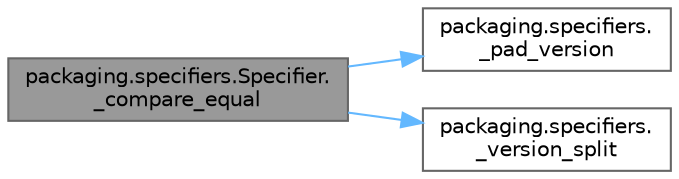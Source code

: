 digraph "packaging.specifiers.Specifier._compare_equal"
{
 // LATEX_PDF_SIZE
  bgcolor="transparent";
  edge [fontname=Helvetica,fontsize=10,labelfontname=Helvetica,labelfontsize=10];
  node [fontname=Helvetica,fontsize=10,shape=box,height=0.2,width=0.4];
  rankdir="LR";
  Node1 [id="Node000001",label="packaging.specifiers.Specifier.\l_compare_equal",height=0.2,width=0.4,color="gray40", fillcolor="grey60", style="filled", fontcolor="black",tooltip=" "];
  Node1 -> Node2 [id="edge1_Node000001_Node000002",color="steelblue1",style="solid",tooltip=" "];
  Node2 [id="Node000002",label="packaging.specifiers.\l_pad_version",height=0.2,width=0.4,color="grey40", fillcolor="white", style="filled",URL="$namespacepackaging_1_1specifiers.html#a0f28fc097f47de68e7355147472f98cc",tooltip=" "];
  Node1 -> Node3 [id="edge2_Node000001_Node000003",color="steelblue1",style="solid",tooltip=" "];
  Node3 [id="Node000003",label="packaging.specifiers.\l_version_split",height=0.2,width=0.4,color="grey40", fillcolor="white", style="filled",URL="$namespacepackaging_1_1specifiers.html#ab3ec7a7f8d808ae055418f0779040085",tooltip=" "];
}
